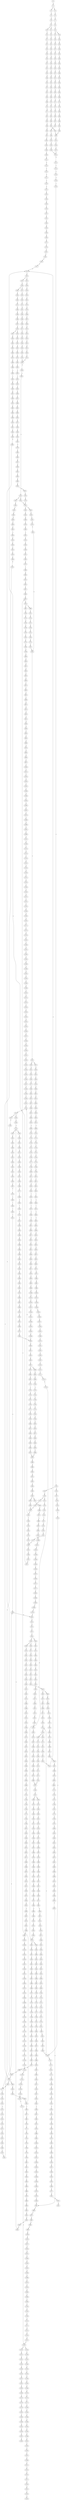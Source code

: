 strict digraph  {
	S0 -> S1 [ label = G ];
	S1 -> S2 [ label = T ];
	S1 -> S3 [ label = C ];
	S2 -> S4 [ label = C ];
	S3 -> S5 [ label = C ];
	S4 -> S6 [ label = C ];
	S5 -> S7 [ label = C ];
	S6 -> S8 [ label = C ];
	S7 -> S9 [ label = C ];
	S8 -> S10 [ label = T ];
	S8 -> S11 [ label = A ];
	S9 -> S12 [ label = T ];
	S10 -> S13 [ label = T ];
	S11 -> S14 [ label = C ];
	S12 -> S15 [ label = T ];
	S12 -> S16 [ label = C ];
	S13 -> S17 [ label = C ];
	S14 -> S18 [ label = C ];
	S15 -> S19 [ label = C ];
	S16 -> S20 [ label = C ];
	S17 -> S21 [ label = T ];
	S18 -> S22 [ label = A ];
	S19 -> S23 [ label = A ];
	S20 -> S24 [ label = A ];
	S21 -> S25 [ label = C ];
	S22 -> S26 [ label = C ];
	S23 -> S27 [ label = C ];
	S24 -> S28 [ label = C ];
	S25 -> S29 [ label = G ];
	S26 -> S30 [ label = C ];
	S27 -> S31 [ label = G ];
	S28 -> S32 [ label = C ];
	S29 -> S33 [ label = T ];
	S30 -> S34 [ label = G ];
	S31 -> S35 [ label = C ];
	S32 -> S36 [ label = C ];
	S33 -> S37 [ label = A ];
	S34 -> S38 [ label = A ];
	S35 -> S39 [ label = T ];
	S36 -> S40 [ label = G ];
	S37 -> S41 [ label = C ];
	S38 -> S42 [ label = T ];
	S39 -> S43 [ label = C ];
	S40 -> S44 [ label = C ];
	S41 -> S45 [ label = G ];
	S42 -> S46 [ label = C ];
	S43 -> S47 [ label = C ];
	S44 -> S48 [ label = C ];
	S45 -> S49 [ label = G ];
	S46 -> S50 [ label = G ];
	S47 -> S51 [ label = G ];
	S48 -> S52 [ label = G ];
	S49 -> S53 [ label = C ];
	S50 -> S54 [ label = G ];
	S51 -> S55 [ label = G ];
	S52 -> S56 [ label = G ];
	S53 -> S57 [ label = T ];
	S54 -> S58 [ label = T ];
	S55 -> S59 [ label = T ];
	S56 -> S60 [ label = T ];
	S57 -> S61 [ label = A ];
	S58 -> S62 [ label = T ];
	S59 -> S63 [ label = T ];
	S60 -> S64 [ label = C ];
	S61 -> S65 [ label = C ];
	S62 -> S66 [ label = C ];
	S63 -> S67 [ label = G ];
	S64 -> S68 [ label = C ];
	S65 -> S69 [ label = T ];
	S66 -> S70 [ label = C ];
	S67 -> S71 [ label = C ];
	S68 -> S72 [ label = C ];
	S69 -> S73 [ label = G ];
	S70 -> S74 [ label = A ];
	S71 -> S75 [ label = A ];
	S72 -> S76 [ label = A ];
	S73 -> S77 [ label = G ];
	S74 -> S78 [ label = G ];
	S75 -> S79 [ label = C ];
	S76 -> S80 [ label = G ];
	S77 -> S81 [ label = T ];
	S78 -> S82 [ label = T ];
	S79 -> S83 [ label = T ];
	S80 -> S84 [ label = T ];
	S81 -> S85 [ label = G ];
	S82 -> S86 [ label = G ];
	S83 -> S87 [ label = G ];
	S84 -> S88 [ label = G ];
	S85 -> S89 [ label = C ];
	S86 -> S90 [ label = G ];
	S87 -> S91 [ label = G ];
	S88 -> S92 [ label = G ];
	S89 -> S93 [ label = T ];
	S90 -> S94 [ label = T ];
	S91 -> S95 [ label = T ];
	S92 -> S96 [ label = T ];
	S93 -> S97 [ label = A ];
	S94 -> S98 [ label = C ];
	S95 -> S99 [ label = C ];
	S96 -> S98 [ label = C ];
	S97 -> S100 [ label = C ];
	S98 -> S101 [ label = G ];
	S99 -> S102 [ label = G ];
	S100 -> S103 [ label = T ];
	S101 -> S104 [ label = T ];
	S102 -> S105 [ label = T ];
	S103 -> S106 [ label = G ];
	S104 -> S107 [ label = C ];
	S105 -> S108 [ label = C ];
	S106 -> S109 [ label = T ];
	S107 -> S110 [ label = C ];
	S108 -> S110 [ label = C ];
	S109 -> S111 [ label = A ];
	S110 -> S112 [ label = G ];
	S111 -> S113 [ label = A ];
	S112 -> S114 [ label = T ];
	S113 -> S115 [ label = C ];
	S114 -> S116 [ label = C ];
	S115 -> S117 [ label = A ];
	S116 -> S118 [ label = A ];
	S117 -> S119 [ label = C ];
	S118 -> S120 [ label = C ];
	S119 -> S121 [ label = A ];
	S120 -> S122 [ label = C ];
	S121 -> S123 [ label = C ];
	S122 -> S124 [ label = C ];
	S122 -> S125 [ label = G ];
	S123 -> S126 [ label = G ];
	S124 -> S127 [ label = T ];
	S125 -> S128 [ label = A ];
	S126 -> S129 [ label = C ];
	S127 -> S130 [ label = G ];
	S128 -> S131 [ label = A ];
	S128 -> S132 [ label = G ];
	S129 -> S133 [ label = T ];
	S130 -> S134 [ label = T ];
	S131 -> S135 [ label = T ];
	S132 -> S136 [ label = T ];
	S133 -> S137 [ label = C ];
	S134 -> S138 [ label = C ];
	S135 -> S139 [ label = C ];
	S136 -> S140 [ label = C ];
	S137 -> S141 [ label = C ];
	S138 -> S142 [ label = C ];
	S139 -> S143 [ label = C ];
	S140 -> S144 [ label = C ];
	S141 -> S145 [ label = T ];
	S142 -> S146 [ label = T ];
	S143 -> S147 [ label = T ];
	S144 -> S148 [ label = A ];
	S144 -> S149 [ label = T ];
	S145 -> S150 [ label = A ];
	S146 -> S151 [ label = A ];
	S146 -> S152 [ label = T ];
	S147 -> S153 [ label = C ];
	S148 -> S154 [ label = G ];
	S149 -> S155 [ label = C ];
	S150 -> S156 [ label = G ];
	S151 -> S157 [ label = C ];
	S152 -> S158 [ label = G ];
	S153 -> S159 [ label = G ];
	S154 -> S160 [ label = T ];
	S154 -> S161 [ label = C ];
	S155 -> S162 [ label = G ];
	S156 -> S163 [ label = A ];
	S157 -> S164 [ label = T ];
	S158 -> S165 [ label = A ];
	S158 -> S166 [ label = T ];
	S159 -> S167 [ label = A ];
	S160 -> S168 [ label = A ];
	S161 -> S169 [ label = T ];
	S162 -> S170 [ label = A ];
	S163 -> S171 [ label = A ];
	S164 -> S172 [ label = A ];
	S165 -> S173 [ label = A ];
	S166 -> S174 [ label = A ];
	S167 -> S175 [ label = A ];
	S168 -> S176 [ label = G ];
	S169 -> S177 [ label = T ];
	S170 -> S178 [ label = A ];
	S171 -> S179 [ label = C ];
	S172 -> S180 [ label = C ];
	S173 -> S181 [ label = C ];
	S174 -> S182 [ label = G ];
	S175 -> S183 [ label = C ];
	S176 -> S184 [ label = G ];
	S176 -> S185 [ label = C ];
	S177 -> S186 [ label = C ];
	S178 -> S183 [ label = C ];
	S179 -> S187 [ label = T ];
	S180 -> S188 [ label = C ];
	S181 -> S189 [ label = T ];
	S182 -> S190 [ label = G ];
	S183 -> S191 [ label = T ];
	S184 -> S192 [ label = G ];
	S185 -> S193 [ label = T ];
	S186 -> S194 [ label = A ];
	S187 -> S195 [ label = T ];
	S188 -> S196 [ label = A ];
	S189 -> S197 [ label = T ];
	S190 -> S198 [ label = A ];
	S191 -> S199 [ label = T ];
	S192 -> S200 [ label = T ];
	S193 -> S201 [ label = C ];
	S194 -> S202 [ label = C ];
	S195 -> S203 [ label = C ];
	S196 -> S204 [ label = G ];
	S197 -> S205 [ label = C ];
	S198 -> S206 [ label = G ];
	S199 -> S207 [ label = C ];
	S200 -> S208 [ label = C ];
	S201 -> S209 [ label = C ];
	S202 -> S210 [ label = G ];
	S203 -> S211 [ label = A ];
	S204 -> S212 [ label = G ];
	S205 -> S213 [ label = A ];
	S206 -> S214 [ label = A ];
	S207 -> S215 [ label = A ];
	S208 -> S216 [ label = A ];
	S209 -> S217 [ label = A ];
	S210 -> S218 [ label = C ];
	S211 -> S219 [ label = A ];
	S212 -> S220 [ label = A ];
	S213 -> S219 [ label = A ];
	S214 -> S221 [ label = G ];
	S215 -> S219 [ label = A ];
	S216 -> S222 [ label = C ];
	S217 -> S223 [ label = C ];
	S218 -> S224 [ label = C ];
	S219 -> S225 [ label = C ];
	S220 -> S226 [ label = G ];
	S221 -> S227 [ label = G ];
	S222 -> S228 [ label = T ];
	S223 -> S229 [ label = C ];
	S224 -> S230 [ label = C ];
	S225 -> S231 [ label = C ];
	S225 -> S232 [ label = T ];
	S226 -> S233 [ label = A ];
	S227 -> S234 [ label = T ];
	S228 -> S235 [ label = C ];
	S229 -> S236 [ label = G ];
	S230 -> S237 [ label = T ];
	S231 -> S238 [ label = G ];
	S232 -> S239 [ label = G ];
	S233 -> S240 [ label = G ];
	S234 -> S241 [ label = C ];
	S235 -> S242 [ label = G ];
	S236 -> S243 [ label = G ];
	S237 -> S244 [ label = T ];
	S238 -> S245 [ label = G ];
	S239 -> S246 [ label = G ];
	S239 -> S247 [ label = C ];
	S240 -> S248 [ label = T ];
	S241 -> S249 [ label = C ];
	S242 -> S250 [ label = C ];
	S243 -> S251 [ label = A ];
	S244 -> S252 [ label = C ];
	S245 -> S253 [ label = C ];
	S246 -> S254 [ label = C ];
	S247 -> S255 [ label = C ];
	S248 -> S256 [ label = C ];
	S249 -> S257 [ label = C ];
	S250 -> S258 [ label = T ];
	S251 -> S259 [ label = C ];
	S252 -> S260 [ label = A ];
	S253 -> S261 [ label = C ];
	S254 -> S262 [ label = C ];
	S255 -> S263 [ label = C ];
	S256 -> S264 [ label = A ];
	S257 -> S265 [ label = A ];
	S257 -> S266 [ label = G ];
	S258 -> S267 [ label = T ];
	S259 -> S268 [ label = G ];
	S260 -> S269 [ label = T ];
	S261 -> S270 [ label = C ];
	S262 -> S271 [ label = C ];
	S263 -> S272 [ label = T ];
	S264 -> S273 [ label = G ];
	S265 -> S274 [ label = G ];
	S266 -> S275 [ label = G ];
	S267 -> S276 [ label = C ];
	S268 -> S277 [ label = T ];
	S269 -> S278 [ label = C ];
	S270 -> S279 [ label = A ];
	S271 -> S280 [ label = A ];
	S272 -> S281 [ label = A ];
	S273 -> S282 [ label = G ];
	S274 -> S283 [ label = A ];
	S275 -> S284 [ label = A ];
	S276 -> S285 [ label = A ];
	S277 -> S286 [ label = C ];
	S278 -> S287 [ label = C ];
	S279 -> S288 [ label = G ];
	S280 -> S289 [ label = G ];
	S281 -> S290 [ label = G ];
	S282 -> S291 [ label = A ];
	S283 -> S292 [ label = G ];
	S284 -> S293 [ label = G ];
	S285 -> S294 [ label = T ];
	S286 -> S295 [ label = G ];
	S287 -> S296 [ label = A ];
	S288 -> S297 [ label = T ];
	S289 -> S298 [ label = G ];
	S290 -> S299 [ label = G ];
	S291 -> S300 [ label = C ];
	S292 -> S301 [ label = C ];
	S293 -> S302 [ label = G ];
	S294 -> S303 [ label = C ];
	S295 -> S304 [ label = T ];
	S296 -> S305 [ label = G ];
	S297 -> S306 [ label = T ];
	S298 -> S307 [ label = T ];
	S299 -> S308 [ label = T ];
	S300 -> S309 [ label = C ];
	S301 -> S310 [ label = C ];
	S302 -> S311 [ label = C ];
	S303 -> S312 [ label = C ];
	S304 -> S313 [ label = G ];
	S305 -> S314 [ label = A ];
	S306 -> S315 [ label = G ];
	S307 -> S316 [ label = G ];
	S308 -> S317 [ label = G ];
	S309 -> S318 [ label = A ];
	S310 -> S319 [ label = A ];
	S311 -> S320 [ label = G ];
	S312 -> S296 [ label = A ];
	S313 -> S321 [ label = A ];
	S314 -> S322 [ label = A ];
	S315 -> S323 [ label = T ];
	S316 -> S324 [ label = C ];
	S316 -> S325 [ label = G ];
	S317 -> S326 [ label = T ];
	S318 -> S327 [ label = G ];
	S319 -> S328 [ label = C ];
	S320 -> S329 [ label = T ];
	S321 -> S330 [ label = C ];
	S322 -> S331 [ label = C ];
	S323 -> S332 [ label = G ];
	S324 -> S333 [ label = G ];
	S325 -> S334 [ label = G ];
	S326 -> S335 [ label = G ];
	S327 -> S336 [ label = T ];
	S328 -> S337 [ label = G ];
	S329 -> S338 [ label = G ];
	S330 -> S339 [ label = C ];
	S331 -> S340 [ label = C ];
	S332 -> S341 [ label = C ];
	S333 -> S342 [ label = C ];
	S334 -> S343 [ label = C ];
	S335 -> S344 [ label = C ];
	S336 -> S345 [ label = C ];
	S337 -> S346 [ label = G ];
	S338 -> S347 [ label = G ];
	S339 -> S348 [ label = G ];
	S340 -> S349 [ label = A ];
	S340 -> S350 [ label = G ];
	S341 -> S351 [ label = G ];
	S342 -> S352 [ label = G ];
	S343 -> S353 [ label = T ];
	S344 -> S354 [ label = G ];
	S345 -> S355 [ label = T ];
	S346 -> S356 [ label = T ];
	S347 -> S357 [ label = T ];
	S348 -> S358 [ label = G ];
	S349 -> S359 [ label = G ];
	S349 -> S360 [ label = C ];
	S350 -> S361 [ label = G ];
	S351 -> S362 [ label = T ];
	S352 -> S363 [ label = T ];
	S353 -> S364 [ label = T ];
	S354 -> S365 [ label = T ];
	S355 -> S366 [ label = C ];
	S356 -> S367 [ label = T ];
	S357 -> S368 [ label = A ];
	S358 -> S369 [ label = T ];
	S359 -> S370 [ label = A ];
	S360 -> S371 [ label = C ];
	S361 -> S372 [ label = A ];
	S362 -> S373 [ label = C ];
	S363 -> S374 [ label = C ];
	S364 -> S375 [ label = C ];
	S365 -> S376 [ label = C ];
	S366 -> S377 [ label = T ];
	S367 -> S378 [ label = A ];
	S368 -> S379 [ label = T ];
	S369 -> S380 [ label = C ];
	S370 -> S381 [ label = C ];
	S371 -> S382 [ label = A ];
	S372 -> S383 [ label = C ];
	S373 -> S384 [ label = G ];
	S374 -> S385 [ label = G ];
	S375 -> S386 [ label = G ];
	S376 -> S384 [ label = G ];
	S377 -> S387 [ label = G ];
	S378 -> S388 [ label = C ];
	S379 -> S389 [ label = G ];
	S380 -> S390 [ label = G ];
	S381 -> S391 [ label = T ];
	S382 -> S392 [ label = C ];
	S383 -> S393 [ label = G ];
	S384 -> S394 [ label = A ];
	S385 -> S395 [ label = T ];
	S386 -> S396 [ label = A ];
	S387 -> S397 [ label = T ];
	S388 -> S398 [ label = T ];
	S389 -> S399 [ label = A ];
	S390 -> S400 [ label = C ];
	S391 -> S401 [ label = C ];
	S392 -> S402 [ label = C ];
	S393 -> S403 [ label = C ];
	S394 -> S404 [ label = A ];
	S395 -> S405 [ label = G ];
	S396 -> S406 [ label = A ];
	S397 -> S407 [ label = A ];
	S398 -> S408 [ label = G ];
	S399 -> S409 [ label = G ];
	S400 -> S410 [ label = G ];
	S401 -> S411 [ label = C ];
	S402 -> S412 [ label = C ];
	S403 -> S413 [ label = C ];
	S404 -> S414 [ label = C ];
	S405 -> S415 [ label = C ];
	S406 -> S416 [ label = C ];
	S408 -> S417 [ label = C ];
	S409 -> S418 [ label = C ];
	S410 -> S419 [ label = T ];
	S411 -> S420 [ label = C ];
	S412 -> S421 [ label = C ];
	S413 -> S422 [ label = C ];
	S414 -> S423 [ label = C ];
	S414 -> S424 [ label = A ];
	S415 -> S425 [ label = A ];
	S416 -> S426 [ label = A ];
	S417 -> S427 [ label = A ];
	S418 -> S428 [ label = G ];
	S419 -> S429 [ label = A ];
	S420 -> S430 [ label = A ];
	S421 -> S431 [ label = T ];
	S422 -> S432 [ label = A ];
	S423 -> S433 [ label = T ];
	S424 -> S434 [ label = C ];
	S425 -> S435 [ label = T ];
	S426 -> S436 [ label = C ];
	S427 -> S437 [ label = G ];
	S428 -> S438 [ label = G ];
	S429 -> S439 [ label = G ];
	S430 -> S440 [ label = T ];
	S431 -> S441 [ label = T ];
	S432 -> S442 [ label = T ];
	S433 -> S443 [ label = T ];
	S433 -> S444 [ label = G ];
	S434 -> S445 [ label = C ];
	S435 -> S446 [ label = C ];
	S436 -> S447 [ label = G ];
	S437 -> S448 [ label = A ];
	S438 -> S449 [ label = T ];
	S439 -> S450 [ label = C ];
	S440 -> S451 [ label = C ];
	S441 -> S452 [ label = C ];
	S442 -> S453 [ label = C ];
	S443 -> S454 [ label = C ];
	S444 -> S455 [ label = T ];
	S445 -> S456 [ label = C ];
	S446 -> S457 [ label = C ];
	S447 -> S458 [ label = C ];
	S448 -> S459 [ label = C ];
	S449 -> S460 [ label = C ];
	S450 -> S461 [ label = C ];
	S451 -> S462 [ label = T ];
	S452 -> S463 [ label = C ];
	S452 -> S464 [ label = G ];
	S453 -> S465 [ label = G ];
	S454 -> S466 [ label = G ];
	S455 -> S467 [ label = C ];
	S456 -> S468 [ label = G ];
	S457 -> S469 [ label = G ];
	S458 -> S470 [ label = G ];
	S459 -> S471 [ label = G ];
	S460 -> S472 [ label = G ];
	S461 -> S473 [ label = G ];
	S462 -> S474 [ label = G ];
	S463 -> S475 [ label = T ];
	S464 -> S476 [ label = A ];
	S465 -> S477 [ label = T ];
	S466 -> S478 [ label = T ];
	S467 -> S479 [ label = G ];
	S468 -> S480 [ label = T ];
	S469 -> S481 [ label = C ];
	S470 -> S482 [ label = C ];
	S471 -> S483 [ label = G ];
	S472 -> S484 [ label = C ];
	S473 -> S485 [ label = C ];
	S474 -> S486 [ label = C ];
	S475 -> S487 [ label = G ];
	S476 -> S488 [ label = T ];
	S477 -> S489 [ label = C ];
	S478 -> S490 [ label = A ];
	S479 -> S491 [ label = C ];
	S480 -> S492 [ label = A ];
	S481 -> S493 [ label = A ];
	S482 -> S494 [ label = A ];
	S483 -> S495 [ label = A ];
	S484 -> S496 [ label = A ];
	S485 -> S497 [ label = T ];
	S486 -> S498 [ label = C ];
	S487 -> S499 [ label = T ];
	S488 -> S500 [ label = C ];
	S489 -> S501 [ label = C ];
	S490 -> S502 [ label = C ];
	S491 -> S503 [ label = G ];
	S492 -> S504 [ label = C ];
	S493 -> S505 [ label = C ];
	S494 -> S506 [ label = C ];
	S495 -> S507 [ label = C ];
	S496 -> S508 [ label = C ];
	S497 -> S509 [ label = G ];
	S498 -> S510 [ label = A ];
	S499 -> S511 [ label = C ];
	S500 -> S512 [ label = G ];
	S501 -> S513 [ label = T ];
	S502 -> S514 [ label = T ];
	S503 -> S515 [ label = C ];
	S504 -> S516 [ label = G ];
	S505 -> S517 [ label = G ];
	S506 -> S518 [ label = G ];
	S507 -> S519 [ label = A ];
	S508 -> S520 [ label = G ];
	S509 -> S521 [ label = G ];
	S510 -> S522 [ label = G ];
	S511 -> S523 [ label = C ];
	S512 -> S524 [ label = T ];
	S513 -> S525 [ label = C ];
	S514 -> S526 [ label = T ];
	S515 -> S527 [ label = G ];
	S515 -> S528 [ label = A ];
	S516 -> S529 [ label = T ];
	S517 -> S530 [ label = T ];
	S518 -> S531 [ label = T ];
	S519 -> S532 [ label = C ];
	S520 -> S533 [ label = C ];
	S521 -> S534 [ label = A ];
	S522 -> S535 [ label = T ];
	S523 -> S536 [ label = T ];
	S524 -> S537 [ label = T ];
	S525 -> S538 [ label = T ];
	S526 -> S539 [ label = C ];
	S527 -> S540 [ label = A ];
	S528 -> S541 [ label = A ];
	S529 -> S542 [ label = C ];
	S530 -> S543 [ label = C ];
	S531 -> S544 [ label = C ];
	S532 -> S545 [ label = A ];
	S533 -> S546 [ label = G ];
	S534 -> S547 [ label = A ];
	S535 -> S548 [ label = C ];
	S536 -> S152 [ label = T ];
	S537 -> S549 [ label = T ];
	S538 -> S550 [ label = T ];
	S539 -> S551 [ label = A ];
	S540 -> S552 [ label = G ];
	S541 -> S553 [ label = C ];
	S542 -> S554 [ label = C ];
	S543 -> S555 [ label = G ];
	S544 -> S556 [ label = C ];
	S545 -> S557 [ label = C ];
	S546 -> S558 [ label = C ];
	S547 -> S559 [ label = G ];
	S548 -> S560 [ label = G ];
	S549 -> S561 [ label = G ];
	S550 -> S562 [ label = C ];
	S551 -> S563 [ label = A ];
	S552 -> S564 [ label = C ];
	S553 -> S565 [ label = C ];
	S554 -> S566 [ label = A ];
	S555 -> S567 [ label = A ];
	S556 -> S568 [ label = A ];
	S557 -> S569 [ label = C ];
	S558 -> S570 [ label = G ];
	S559 -> S571 [ label = A ];
	S560 -> S572 [ label = T ];
	S561 -> S573 [ label = T ];
	S562 -> S574 [ label = T ];
	S563 -> S575 [ label = G ];
	S564 -> S576 [ label = A ];
	S565 -> S577 [ label = C ];
	S566 -> S578 [ label = G ];
	S567 -> S579 [ label = G ];
	S568 -> S580 [ label = G ];
	S569 -> S581 [ label = T ];
	S570 -> S582 [ label = C ];
	S570 -> S583 [ label = G ];
	S571 -> S584 [ label = A ];
	S572 -> S585 [ label = A ];
	S573 -> S586 [ label = A ];
	S574 -> S587 [ label = C ];
	S575 -> S588 [ label = C ];
	S576 -> S589 [ label = G ];
	S577 -> S590 [ label = G ];
	S578 -> S591 [ label = C ];
	S579 -> S592 [ label = C ];
	S580 -> S591 [ label = C ];
	S581 -> S593 [ label = C ];
	S582 -> S594 [ label = G ];
	S583 -> S595 [ label = C ];
	S584 -> S596 [ label = C ];
	S585 -> S597 [ label = A ];
	S586 -> S598 [ label = G ];
	S587 -> S599 [ label = G ];
	S588 -> S600 [ label = G ];
	S589 -> S601 [ label = T ];
	S590 -> S602 [ label = T ];
	S591 -> S603 [ label = T ];
	S591 -> S604 [ label = G ];
	S592 -> S605 [ label = G ];
	S593 -> S606 [ label = T ];
	S594 -> S607 [ label = T ];
	S595 -> S608 [ label = T ];
	S596 -> S609 [ label = G ];
	S597 -> S610 [ label = G ];
	S598 -> S611 [ label = G ];
	S599 -> S612 [ label = G ];
	S600 -> S613 [ label = A ];
	S601 -> S614 [ label = G ];
	S602 -> S615 [ label = A ];
	S603 -> S177 [ label = T ];
	S604 -> S616 [ label = A ];
	S605 -> S617 [ label = A ];
	S606 -> S618 [ label = A ];
	S607 -> S619 [ label = C ];
	S608 -> S620 [ label = G ];
	S609 -> S621 [ label = G ];
	S610 -> S622 [ label = A ];
	S611 -> S623 [ label = A ];
	S612 -> S624 [ label = A ];
	S613 -> S625 [ label = G ];
	S614 -> S626 [ label = C ];
	S615 -> S627 [ label = C ];
	S616 -> S628 [ label = G ];
	S617 -> S629 [ label = G ];
	S618 -> S630 [ label = G ];
	S619 -> S631 [ label = G ];
	S620 -> S632 [ label = G ];
	S621 -> S633 [ label = C ];
	S622 -> S634 [ label = C ];
	S623 -> S635 [ label = A ];
	S624 -> S636 [ label = G ];
	S625 -> S637 [ label = T ];
	S626 -> S638 [ label = A ];
	S627 -> S639 [ label = A ];
	S628 -> S640 [ label = T ];
	S629 -> S641 [ label = T ];
	S630 -> S642 [ label = A ];
	S631 -> S643 [ label = A ];
	S632 -> S644 [ label = A ];
	S633 -> S645 [ label = A ];
	S634 -> S646 [ label = G ];
	S635 -> S647 [ label = A ];
	S636 -> S648 [ label = A ];
	S637 -> S649 [ label = C ];
	S638 -> S650 [ label = A ];
	S639 -> S651 [ label = G ];
	S640 -> S652 [ label = C ];
	S641 -> S653 [ label = C ];
	S642 -> S654 [ label = A ];
	S643 -> S655 [ label = C ];
	S644 -> S656 [ label = A ];
	S645 -> S657 [ label = C ];
	S646 -> S658 [ label = G ];
	S647 -> S659 [ label = G ];
	S648 -> S660 [ label = G ];
	S649 -> S661 [ label = C ];
	S650 -> S662 [ label = C ];
	S651 -> S663 [ label = C ];
	S652 -> S661 [ label = C ];
	S652 -> S664 [ label = T ];
	S653 -> S665 [ label = G ];
	S654 -> S666 [ label = C ];
	S655 -> S667 [ label = G ];
	S656 -> S668 [ label = T ];
	S657 -> S669 [ label = C ];
	S657 -> S670 [ label = T ];
	S658 -> S671 [ label = C ];
	S659 -> S672 [ label = G ];
	S660 -> S673 [ label = G ];
	S661 -> S674 [ label = C ];
	S662 -> S675 [ label = A ];
	S663 -> S676 [ label = A ];
	S664 -> S677 [ label = C ];
	S665 -> S678 [ label = A ];
	S666 -> S679 [ label = G ];
	S667 -> S680 [ label = C ];
	S668 -> S681 [ label = G ];
	S669 -> S682 [ label = G ];
	S670 -> S683 [ label = G ];
	S671 -> S684 [ label = T ];
	S672 -> S685 [ label = T ];
	S673 -> S686 [ label = T ];
	S674 -> S687 [ label = T ];
	S674 -> S688 [ label = G ];
	S675 -> S689 [ label = G ];
	S676 -> S690 [ label = G ];
	S677 -> S691 [ label = G ];
	S678 -> S692 [ label = A ];
	S679 -> S693 [ label = A ];
	S680 -> S694 [ label = G ];
	S681 -> S695 [ label = G ];
	S682 -> S696 [ label = G ];
	S683 -> S697 [ label = G ];
	S684 -> S698 [ label = C ];
	S685 -> S699 [ label = C ];
	S686 -> S241 [ label = C ];
	S687 -> S700 [ label = C ];
	S688 -> S701 [ label = C ];
	S689 -> S702 [ label = C ];
	S690 -> S703 [ label = G ];
	S691 -> S704 [ label = T ];
	S692 -> S705 [ label = C ];
	S693 -> S706 [ label = G ];
	S694 -> S707 [ label = C ];
	S695 -> S708 [ label = G ];
	S696 -> S709 [ label = G ];
	S697 -> S710 [ label = G ];
	S698 -> S711 [ label = T ];
	S699 -> S712 [ label = C ];
	S700 -> S713 [ label = C ];
	S701 -> S714 [ label = C ];
	S702 -> S715 [ label = T ];
	S703 -> S716 [ label = T ];
	S704 -> S717 [ label = C ];
	S705 -> S718 [ label = C ];
	S706 -> S719 [ label = G ];
	S707 -> S720 [ label = C ];
	S708 -> S721 [ label = G ];
	S709 -> S722 [ label = A ];
	S710 -> S723 [ label = A ];
	S711 -> S724 [ label = C ];
	S712 -> S725 [ label = C ];
	S713 -> S726 [ label = G ];
	S714 -> S727 [ label = T ];
	S715 -> S728 [ label = A ];
	S716 -> S729 [ label = G ];
	S717 -> S730 [ label = T ];
	S718 -> S433 [ label = T ];
	S719 -> S731 [ label = T ];
	S720 -> S732 [ label = T ];
	S721 -> S733 [ label = T ];
	S722 -> S734 [ label = A ];
	S723 -> S735 [ label = A ];
	S724 -> S736 [ label = G ];
	S725 -> S737 [ label = G ];
	S726 -> S738 [ label = G ];
	S727 -> S739 [ label = G ];
	S728 -> S740 [ label = C ];
	S729 -> S741 [ label = C ];
	S730 -> S742 [ label = G ];
	S731 -> S743 [ label = G ];
	S732 -> S744 [ label = C ];
	S733 -> S745 [ label = C ];
	S734 -> S746 [ label = T ];
	S735 -> S747 [ label = C ];
	S736 -> S748 [ label = A ];
	S737 -> S749 [ label = A ];
	S738 -> S750 [ label = T ];
	S739 -> S751 [ label = T ];
	S740 -> S752 [ label = G ];
	S741 -> S753 [ label = A ];
	S742 -> S754 [ label = T ];
	S743 -> S755 [ label = T ];
	S744 -> S756 [ label = G ];
	S745 -> S757 [ label = C ];
	S746 -> S758 [ label = T ];
	S747 -> S759 [ label = T ];
	S748 -> S760 [ label = A ];
	S749 -> S761 [ label = A ];
	S750 -> S762 [ label = C ];
	S751 -> S763 [ label = C ];
	S752 -> S764 [ label = A ];
	S753 -> S765 [ label = C ];
	S754 -> S766 [ label = T ];
	S755 -> S767 [ label = C ];
	S756 -> S768 [ label = G ];
	S757 -> S769 [ label = G ];
	S758 -> S770 [ label = G ];
	S759 -> S771 [ label = G ];
	S760 -> S772 [ label = G ];
	S761 -> S773 [ label = G ];
	S762 -> S774 [ label = T ];
	S763 -> S775 [ label = G ];
	S764 -> S776 [ label = G ];
	S765 -> S777 [ label = G ];
	S766 -> S778 [ label = C ];
	S767 -> S779 [ label = C ];
	S768 -> S780 [ label = G ];
	S769 -> S781 [ label = C ];
	S770 -> S782 [ label = A ];
	S771 -> S783 [ label = G ];
	S772 -> S784 [ label = T ];
	S773 -> S785 [ label = T ];
	S774 -> S786 [ label = G ];
	S775 -> S787 [ label = C ];
	S776 -> S788 [ label = A ];
	S777 -> S789 [ label = C ];
	S778 -> S790 [ label = C ];
	S779 -> S791 [ label = C ];
	S780 -> S792 [ label = C ];
	S781 -> S793 [ label = C ];
	S782 -> S794 [ label = A ];
	S783 -> S795 [ label = A ];
	S784 -> S796 [ label = C ];
	S785 -> S797 [ label = C ];
	S786 -> S798 [ label = G ];
	S787 -> S503 [ label = G ];
	S788 -> S799 [ label = A ];
	S789 -> S800 [ label = G ];
	S790 -> S801 [ label = G ];
	S791 -> S802 [ label = T ];
	S792 -> S803 [ label = T ];
	S793 -> S804 [ label = G ];
	S794 -> S805 [ label = C ];
	S795 -> S806 [ label = C ];
	S796 -> S807 [ label = G ];
	S797 -> S808 [ label = G ];
	S798 -> S809 [ label = A ];
	S799 -> S810 [ label = C ];
	S800 -> S811 [ label = G ];
	S801 -> S812 [ label = T ];
	S802 -> S813 [ label = G ];
	S803 -> S814 [ label = C ];
	S804 -> S815 [ label = G ];
	S805 -> S816 [ label = C ];
	S806 -> S817 [ label = C ];
	S807 -> S818 [ label = C ];
	S808 -> S819 [ label = A ];
	S809 -> S820 [ label = G ];
	S810 -> S821 [ label = T ];
	S811 -> S822 [ label = T ];
	S812 -> S823 [ label = G ];
	S813 -> S824 [ label = T ];
	S814 -> S825 [ label = A ];
	S815 -> S826 [ label = A ];
	S816 -> S827 [ label = C ];
	S817 -> S828 [ label = C ];
	S818 -> S829 [ label = G ];
	S819 -> S830 [ label = G ];
	S820 -> S831 [ label = G ];
	S821 -> S832 [ label = G ];
	S822 -> S833 [ label = G ];
	S823 -> S834 [ label = G ];
	S824 -> S835 [ label = C ];
	S825 -> S836 [ label = C ];
	S826 -> S837 [ label = A ];
	S827 -> S838 [ label = G ];
	S828 -> S839 [ label = G ];
	S829 -> S840 [ label = G ];
	S830 -> S841 [ label = G ];
	S831 -> S842 [ label = G ];
	S832 -> S843 [ label = G ];
	S833 -> S844 [ label = C ];
	S834 -> S845 [ label = C ];
	S835 -> S846 [ label = C ];
	S836 -> S847 [ label = G ];
	S837 -> S848 [ label = C ];
	S838 -> S849 [ label = T ];
	S839 -> S850 [ label = T ];
	S840 -> S851 [ label = C ];
	S841 -> S852 [ label = T ];
	S842 -> S853 [ label = T ];
	S843 -> S854 [ label = C ];
	S844 -> S855 [ label = C ];
	S845 -> S856 [ label = C ];
	S846 -> S146 [ label = T ];
	S847 -> S857 [ label = T ];
	S848 -> S858 [ label = T ];
	S849 -> S859 [ label = C ];
	S850 -> S860 [ label = C ];
	S851 -> S861 [ label = T ];
	S852 -> S862 [ label = A ];
	S853 -> S863 [ label = G ];
	S854 -> S864 [ label = G ];
	S855 -> S865 [ label = G ];
	S856 -> S866 [ label = C ];
	S857 -> S867 [ label = C ];
	S858 -> S868 [ label = G ];
	S859 -> S869 [ label = T ];
	S860 -> S870 [ label = T ];
	S861 -> S871 [ label = A ];
	S862 -> S872 [ label = T ];
	S863 -> S873 [ label = T ];
	S864 -> S874 [ label = C ];
	S865 -> S875 [ label = C ];
	S866 -> S876 [ label = G ];
	S867 -> S877 [ label = C ];
	S868 -> S878 [ label = C ];
	S869 -> S879 [ label = C ];
	S870 -> S879 [ label = C ];
	S871 -> S880 [ label = T ];
	S872 -> S881 [ label = A ];
	S873 -> S882 [ label = T ];
	S874 -> S883 [ label = A ];
	S875 -> S884 [ label = A ];
	S876 -> S885 [ label = T ];
	S877 -> S886 [ label = A ];
	S878 -> S887 [ label = A ];
	S879 -> S888 [ label = G ];
	S880 -> S889 [ label = A ];
	S881 -> S890 [ label = A ];
	S882 -> S891 [ label = C ];
	S883 -> S892 [ label = G ];
	S884 -> S893 [ label = A ];
	S885 -> S894 [ label = C ];
	S886 -> S580 [ label = G ];
	S887 -> S895 [ label = A ];
	S888 -> S896 [ label = G ];
	S889 -> S897 [ label = G ];
	S890 -> S898 [ label = G ];
	S891 -> S899 [ label = C ];
	S892 -> S900 [ label = C ];
	S893 -> S901 [ label = C ];
	S894 -> S902 [ label = C ];
	S895 -> S903 [ label = C ];
	S896 -> S904 [ label = C ];
	S897 -> S905 [ label = T ];
	S898 -> S906 [ label = T ];
	S899 -> S907 [ label = A ];
	S900 -> S908 [ label = G ];
	S901 -> S909 [ label = C ];
	S902 -> S910 [ label = A ];
	S903 -> S911 [ label = C ];
	S904 -> S912 [ label = A ];
	S905 -> S913 [ label = A ];
	S906 -> S914 [ label = C ];
	S907 -> S915 [ label = G ];
	S908 -> S916 [ label = G ];
	S909 -> S917 [ label = A ];
	S910 -> S918 [ label = G ];
	S911 -> S919 [ label = A ];
	S912 -> S920 [ label = C ];
	S913 -> S921 [ label = G ];
	S914 -> S922 [ label = G ];
	S915 -> S923 [ label = C ];
	S916 -> S924 [ label = G ];
	S917 -> S925 [ label = G ];
	S918 -> S926 [ label = T ];
	S919 -> S927 [ label = G ];
	S920 -> S928 [ label = C ];
	S921 -> S929 [ label = C ];
	S922 -> S930 [ label = T ];
	S923 -> S931 [ label = A ];
	S924 -> S932 [ label = T ];
	S925 -> S933 [ label = T ];
	S926 -> S934 [ label = A ];
	S927 -> S935 [ label = A ];
	S928 -> S936 [ label = G ];
	S929 -> S937 [ label = C ];
	S930 -> S938 [ label = G ];
	S931 -> S939 [ label = G ];
	S932 -> S940 [ label = G ];
	S933 -> S941 [ label = C ];
	S934 -> S176 [ label = G ];
	S935 -> S942 [ label = A ];
	S936 -> S943 [ label = A ];
	S937 -> S944 [ label = G ];
	S938 -> S945 [ label = G ];
	S939 -> S946 [ label = A ];
	S940 -> S947 [ label = C ];
	S941 -> S948 [ label = G ];
	S942 -> S949 [ label = C ];
	S943 -> S950 [ label = G ];
	S943 -> S951 [ label = A ];
	S944 -> S952 [ label = A ];
	S945 -> S953 [ label = T ];
	S946 -> S954 [ label = T ];
	S947 -> S955 [ label = C ];
	S948 -> S956 [ label = C ];
	S949 -> S957 [ label = A ];
	S950 -> S958 [ label = T ];
	S951 -> S959 [ label = T ];
	S952 -> S960 [ label = A ];
	S953 -> S961 [ label = A ];
	S954 -> S962 [ label = A ];
	S955 -> S963 [ label = G ];
	S956 -> S964 [ label = G ];
	S957 -> S965 [ label = G ];
	S958 -> S140 [ label = C ];
	S959 -> S966 [ label = G ];
	S960 -> S967 [ label = A ];
	S961 -> S968 [ label = C ];
	S962 -> S969 [ label = A ];
	S963 -> S970 [ label = C ];
	S964 -> S971 [ label = C ];
	S965 -> S972 [ label = C ];
	S966 -> S973 [ label = T ];
	S967 -> S974 [ label = C ];
	S968 -> S975 [ label = C ];
	S969 -> S976 [ label = A ];
	S970 -> S977 [ label = C ];
	S971 -> S978 [ label = A ];
	S972 -> S979 [ label = C ];
	S973 -> S980 [ label = A ];
	S974 -> S981 [ label = C ];
	S975 -> S982 [ label = G ];
	S976 -> S983 [ label = A ];
	S977 -> S984 [ label = G ];
	S978 -> S985 [ label = G ];
	S979 -> S986 [ label = G ];
	S980 -> S987 [ label = G ];
	S981 -> S988 [ label = C ];
	S982 -> S989 [ label = G ];
	S983 -> S990 [ label = A ];
	S984 -> S991 [ label = G ];
	S985 -> S992 [ label = C ];
	S986 -> S993 [ label = T ];
	S987 -> S994 [ label = T ];
	S988 -> S995 [ label = C ];
	S989 -> S996 [ label = T ];
	S990 -> S997 [ label = C ];
	S991 -> S998 [ label = T ];
	S992 -> S999 [ label = C ];
	S993 -> S1000 [ label = C ];
	S994 -> S1001 [ label = T ];
	S995 -> S1002 [ label = G ];
	S996 -> S1003 [ label = G ];
	S997 -> S1004 [ label = T ];
	S998 -> S1005 [ label = G ];
	S999 -> S1006 [ label = G ];
	S1000 -> S1007 [ label = C ];
	S1001 -> S1008 [ label = T ];
	S1002 -> S1009 [ label = A ];
	S1003 -> S1010 [ label = G ];
	S1004 -> S1011 [ label = T ];
	S1005 -> S1012 [ label = G ];
	S1006 -> S1013 [ label = G ];
	S1007 -> S1014 [ label = T ];
	S1008 -> S1015 [ label = C ];
	S1009 -> S1016 [ label = C ];
	S1010 -> S1017 [ label = T ];
	S1011 -> S1018 [ label = T ];
	S1012 -> S1019 [ label = T ];
	S1013 -> S1020 [ label = T ];
	S1014 -> S1021 [ label = C ];
	S1015 -> S1022 [ label = A ];
	S1016 -> S1023 [ label = T ];
	S1017 -> S1024 [ label = T ];
	S1018 -> S1025 [ label = G ];
	S1019 -> S1026 [ label = G ];
	S1020 -> S1027 [ label = G ];
	S1021 -> S1028 [ label = T ];
	S1022 -> S1029 [ label = C ];
	S1023 -> S1030 [ label = A ];
	S1024 -> S1031 [ label = A ];
	S1025 -> S1032 [ label = C ];
	S1026 -> S1033 [ label = G ];
	S1027 -> S1034 [ label = G ];
	S1028 -> S1035 [ label = G ];
	S1029 -> S1036 [ label = T ];
	S1030 -> S1037 [ label = G ];
	S1031 -> S1038 [ label = G ];
	S1032 -> S1039 [ label = C ];
	S1033 -> S1040 [ label = A ];
	S1034 -> S1041 [ label = A ];
	S1035 -> S1042 [ label = T ];
	S1036 -> S1043 [ label = C ];
	S1037 -> S1044 [ label = A ];
	S1038 -> S1045 [ label = A ];
	S1039 -> S1046 [ label = G ];
	S1040 -> S1047 [ label = A ];
	S1041 -> S1048 [ label = A ];
	S1042 -> S1049 [ label = C ];
	S1043 -> S1050 [ label = C ];
	S1044 -> S1051 [ label = A ];
	S1045 -> S1052 [ label = A ];
	S1046 -> S1053 [ label = T ];
	S1047 -> S1054 [ label = C ];
	S1048 -> S1055 [ label = G ];
	S1049 -> S1056 [ label = G ];
	S1050 -> S1057 [ label = T ];
	S1051 -> S1058 [ label = T ];
	S1052 -> S1059 [ label = G ];
	S1053 -> S1060 [ label = A ];
	S1054 -> S1061 [ label = C ];
	S1055 -> S1062 [ label = A ];
	S1056 -> S1063 [ label = T ];
	S1057 -> S1064 [ label = T ];
	S1058 -> S1065 [ label = C ];
	S1059 -> S1066 [ label = G ];
	S1060 -> S1067 [ label = G ];
	S1061 -> S1068 [ label = T ];
	S1062 -> S1069 [ label = A ];
	S1063 -> S1070 [ label = G ];
	S1064 -> S1071 [ label = T ];
	S1065 -> S1072 [ label = G ];
	S1066 -> S1073 [ label = G ];
	S1067 -> S1074 [ label = C ];
	S1068 -> S1075 [ label = C ];
	S1069 -> S596 [ label = C ];
	S1070 -> S1076 [ label = G ];
	S1071 -> S1077 [ label = C ];
	S1072 -> S1078 [ label = G ];
	S1073 -> S1079 [ label = G ];
	S1074 -> S1080 [ label = C ];
	S1075 -> S1081 [ label = G ];
	S1076 -> S1082 [ label = T ];
	S1077 -> S1083 [ label = A ];
	S1078 -> S1084 [ label = G ];
	S1079 -> S1085 [ label = G ];
	S1080 -> S1086 [ label = G ];
	S1081 -> S1087 [ label = G ];
	S1082 -> S961 [ label = A ];
	S1083 -> S1088 [ label = T ];
	S1084 -> S1089 [ label = T ];
	S1085 -> S1090 [ label = T ];
	S1086 -> S1091 [ label = G ];
	S1087 -> S1092 [ label = C ];
	S1088 -> S1093 [ label = C ];
	S1089 -> S1094 [ label = A ];
	S1090 -> S1095 [ label = C ];
	S1091 -> S1096 [ label = T ];
	S1092 -> S1097 [ label = A ];
	S1093 -> S1098 [ label = C ];
	S1094 -> S1099 [ label = T ];
	S1095 -> S1100 [ label = C ];
	S1096 -> S1101 [ label = G ];
	S1097 -> S1102 [ label = C ];
	S1098 -> S1103 [ label = A ];
	S1099 -> S1104 [ label = C ];
	S1100 -> S1105 [ label = G ];
	S1101 -> S1106 [ label = A ];
	S1102 -> S1107 [ label = G ];
	S1103 -> S305 [ label = G ];
	S1104 -> S1108 [ label = C ];
	S1105 -> S1109 [ label = T ];
	S1106 -> S1110 [ label = C ];
	S1107 -> S1111 [ label = C ];
	S1108 -> S1112 [ label = C ];
	S1109 -> S1113 [ label = C ];
	S1110 -> S1114 [ label = G ];
	S1111 -> S1115 [ label = G ];
	S1112 -> S1116 [ label = G ];
	S1113 -> S1117 [ label = G ];
	S1114 -> S1118 [ label = T ];
	S1115 -> S1119 [ label = C ];
	S1116 -> S1120 [ label = A ];
	S1117 -> S1121 [ label = G ];
	S1118 -> S1122 [ label = G ];
	S1119 -> S570 [ label = G ];
	S1120 -> S1123 [ label = A ];
	S1121 -> S1124 [ label = A ];
	S1122 -> S1125 [ label = G ];
	S1123 -> S1126 [ label = A ];
	S1124 -> S1127 [ label = A ];
	S1125 -> S1128 [ label = G ];
	S1126 -> S1129 [ label = G ];
	S1127 -> S1130 [ label = C ];
	S1128 -> S1131 [ label = T ];
	S1129 -> S1132 [ label = T ];
	S1130 -> S1133 [ label = A ];
	S1130 -> S1134 [ label = T ];
	S1131 -> S1135 [ label = A ];
	S1132 -> S1136 [ label = G ];
	S1133 -> S1137 [ label = G ];
	S1134 -> S1138 [ label = A ];
	S1135 -> S1139 [ label = C ];
	S1136 -> S1140 [ label = T ];
	S1137 -> S1141 [ label = G ];
	S1138 -> S1142 [ label = C ];
	S1139 -> S1143 [ label = T ];
	S1140 -> S1144 [ label = C ];
	S1141 -> S1145 [ label = A ];
	S1142 -> S1146 [ label = A ];
	S1143 -> S1147 [ label = A ];
	S1144 -> S1148 [ label = G ];
	S1145 -> S1149 [ label = A ];
	S1146 -> S1150 [ label = A ];
	S1147 -> S1151 [ label = T ];
	S1148 -> S1152 [ label = T ];
	S1149 -> S1153 [ label = T ];
	S1150 -> S1154 [ label = C ];
	S1151 -> S1155 [ label = T ];
	S1152 -> S1156 [ label = C ];
	S1153 -> S1157 [ label = A ];
	S1154 -> S1158 [ label = G ];
	S1155 -> S1159 [ label = G ];
	S1156 -> S1160 [ label = G ];
	S1157 -> S1161 [ label = G ];
	S1158 -> S1162 [ label = A ];
	S1159 -> S1163 [ label = G ];
	S1160 -> S1164 [ label = G ];
	S1161 -> S1165 [ label = T ];
	S1162 -> S1166 [ label = A ];
	S1163 -> S1167 [ label = A ];
	S1164 -> S1168 [ label = A ];
	S1165 -> S1169 [ label = C ];
	S1166 -> S1170 [ label = A ];
	S1167 -> S1171 [ label = A ];
	S1168 -> S1172 [ label = A ];
	S1169 -> S1173 [ label = T ];
	S1170 -> S1174 [ label = A ];
	S1171 -> S1175 [ label = C ];
	S1172 -> S1130 [ label = C ];
	S1173 -> S1176 [ label = C ];
	S1174 -> S1177 [ label = C ];
	S1175 -> S1178 [ label = G ];
	S1176 -> S1179 [ label = T ];
	S1177 -> S1180 [ label = A ];
	S1178 -> S1181 [ label = G ];
	S1179 -> S1182 [ label = C ];
	S1180 -> S1183 [ label = G ];
	S1181 -> S1184 [ label = T ];
	S1182 -> S1185 [ label = T ];
	S1183 -> S1186 [ label = A ];
	S1184 -> S1187 [ label = A ];
	S1185 -> S1188 [ label = G ];
	S1186 -> S1189 [ label = A ];
	S1187 -> S1190 [ label = C ];
	S1188 -> S1191 [ label = A ];
	S1189 -> S1192 [ label = G ];
	S1190 -> S1193 [ label = G ];
	S1191 -> S1194 [ label = G ];
	S1192 -> S1195 [ label = G ];
	S1193 -> S1196 [ label = A ];
	S1194 -> S1197 [ label = T ];
	S1195 -> S1198 [ label = G ];
	S1196 -> S1199 [ label = A ];
	S1197 -> S1200 [ label = A ];
	S1198 -> S1201 [ label = G ];
	S1199 -> S1202 [ label = G ];
	S1201 -> S1203 [ label = T ];
	S1202 -> S1204 [ label = A ];
	S1203 -> S1205 [ label = C ];
	S1204 -> S1206 [ label = A ];
	S1205 -> S1207 [ label = T ];
	S1206 -> S1208 [ label = G ];
	S1207 -> S1209 [ label = C ];
	S1208 -> S1210 [ label = T ];
	S1209 -> S1211 [ label = T ];
	S1210 -> S1212 [ label = G ];
	S1211 -> S1213 [ label = C ];
	S1212 -> S1214 [ label = T ];
	S1213 -> S1215 [ label = G ];
	S1214 -> S1216 [ label = C ];
	S1215 -> S1217 [ label = T ];
	S1216 -> S1218 [ label = C ];
	S1217 -> S1219 [ label = G ];
	S1218 -> S1220 [ label = T ];
	S1219 -> S1221 [ label = G ];
	S1220 -> S1222 [ label = G ];
	S1221 -> S1223 [ label = T ];
	S1222 -> S1224 [ label = G ];
	S1223 -> S1225 [ label = A ];
	S1224 -> S1226 [ label = C ];
	S1226 -> S1227 [ label = C ];
	S1227 -> S1228 [ label = T ];
	S1228 -> S1229 [ label = G ];
	S1229 -> S1230 [ label = G ];
	S1230 -> S1231 [ label = G ];
	S1231 -> S1232 [ label = T ];
	S1232 -> S1233 [ label = C ];
	S1233 -> S1234 [ label = C ];
	S1234 -> S1235 [ label = C ];
	S1235 -> S1236 [ label = G ];
	S1236 -> S1237 [ label = A ];
	S1237 -> S1238 [ label = G ];
	S1238 -> S1239 [ label = T ];
	S1239 -> S1240 [ label = C ];
	S1240 -> S1241 [ label = C ];
	S1241 -> S148 [ label = A ];
}
